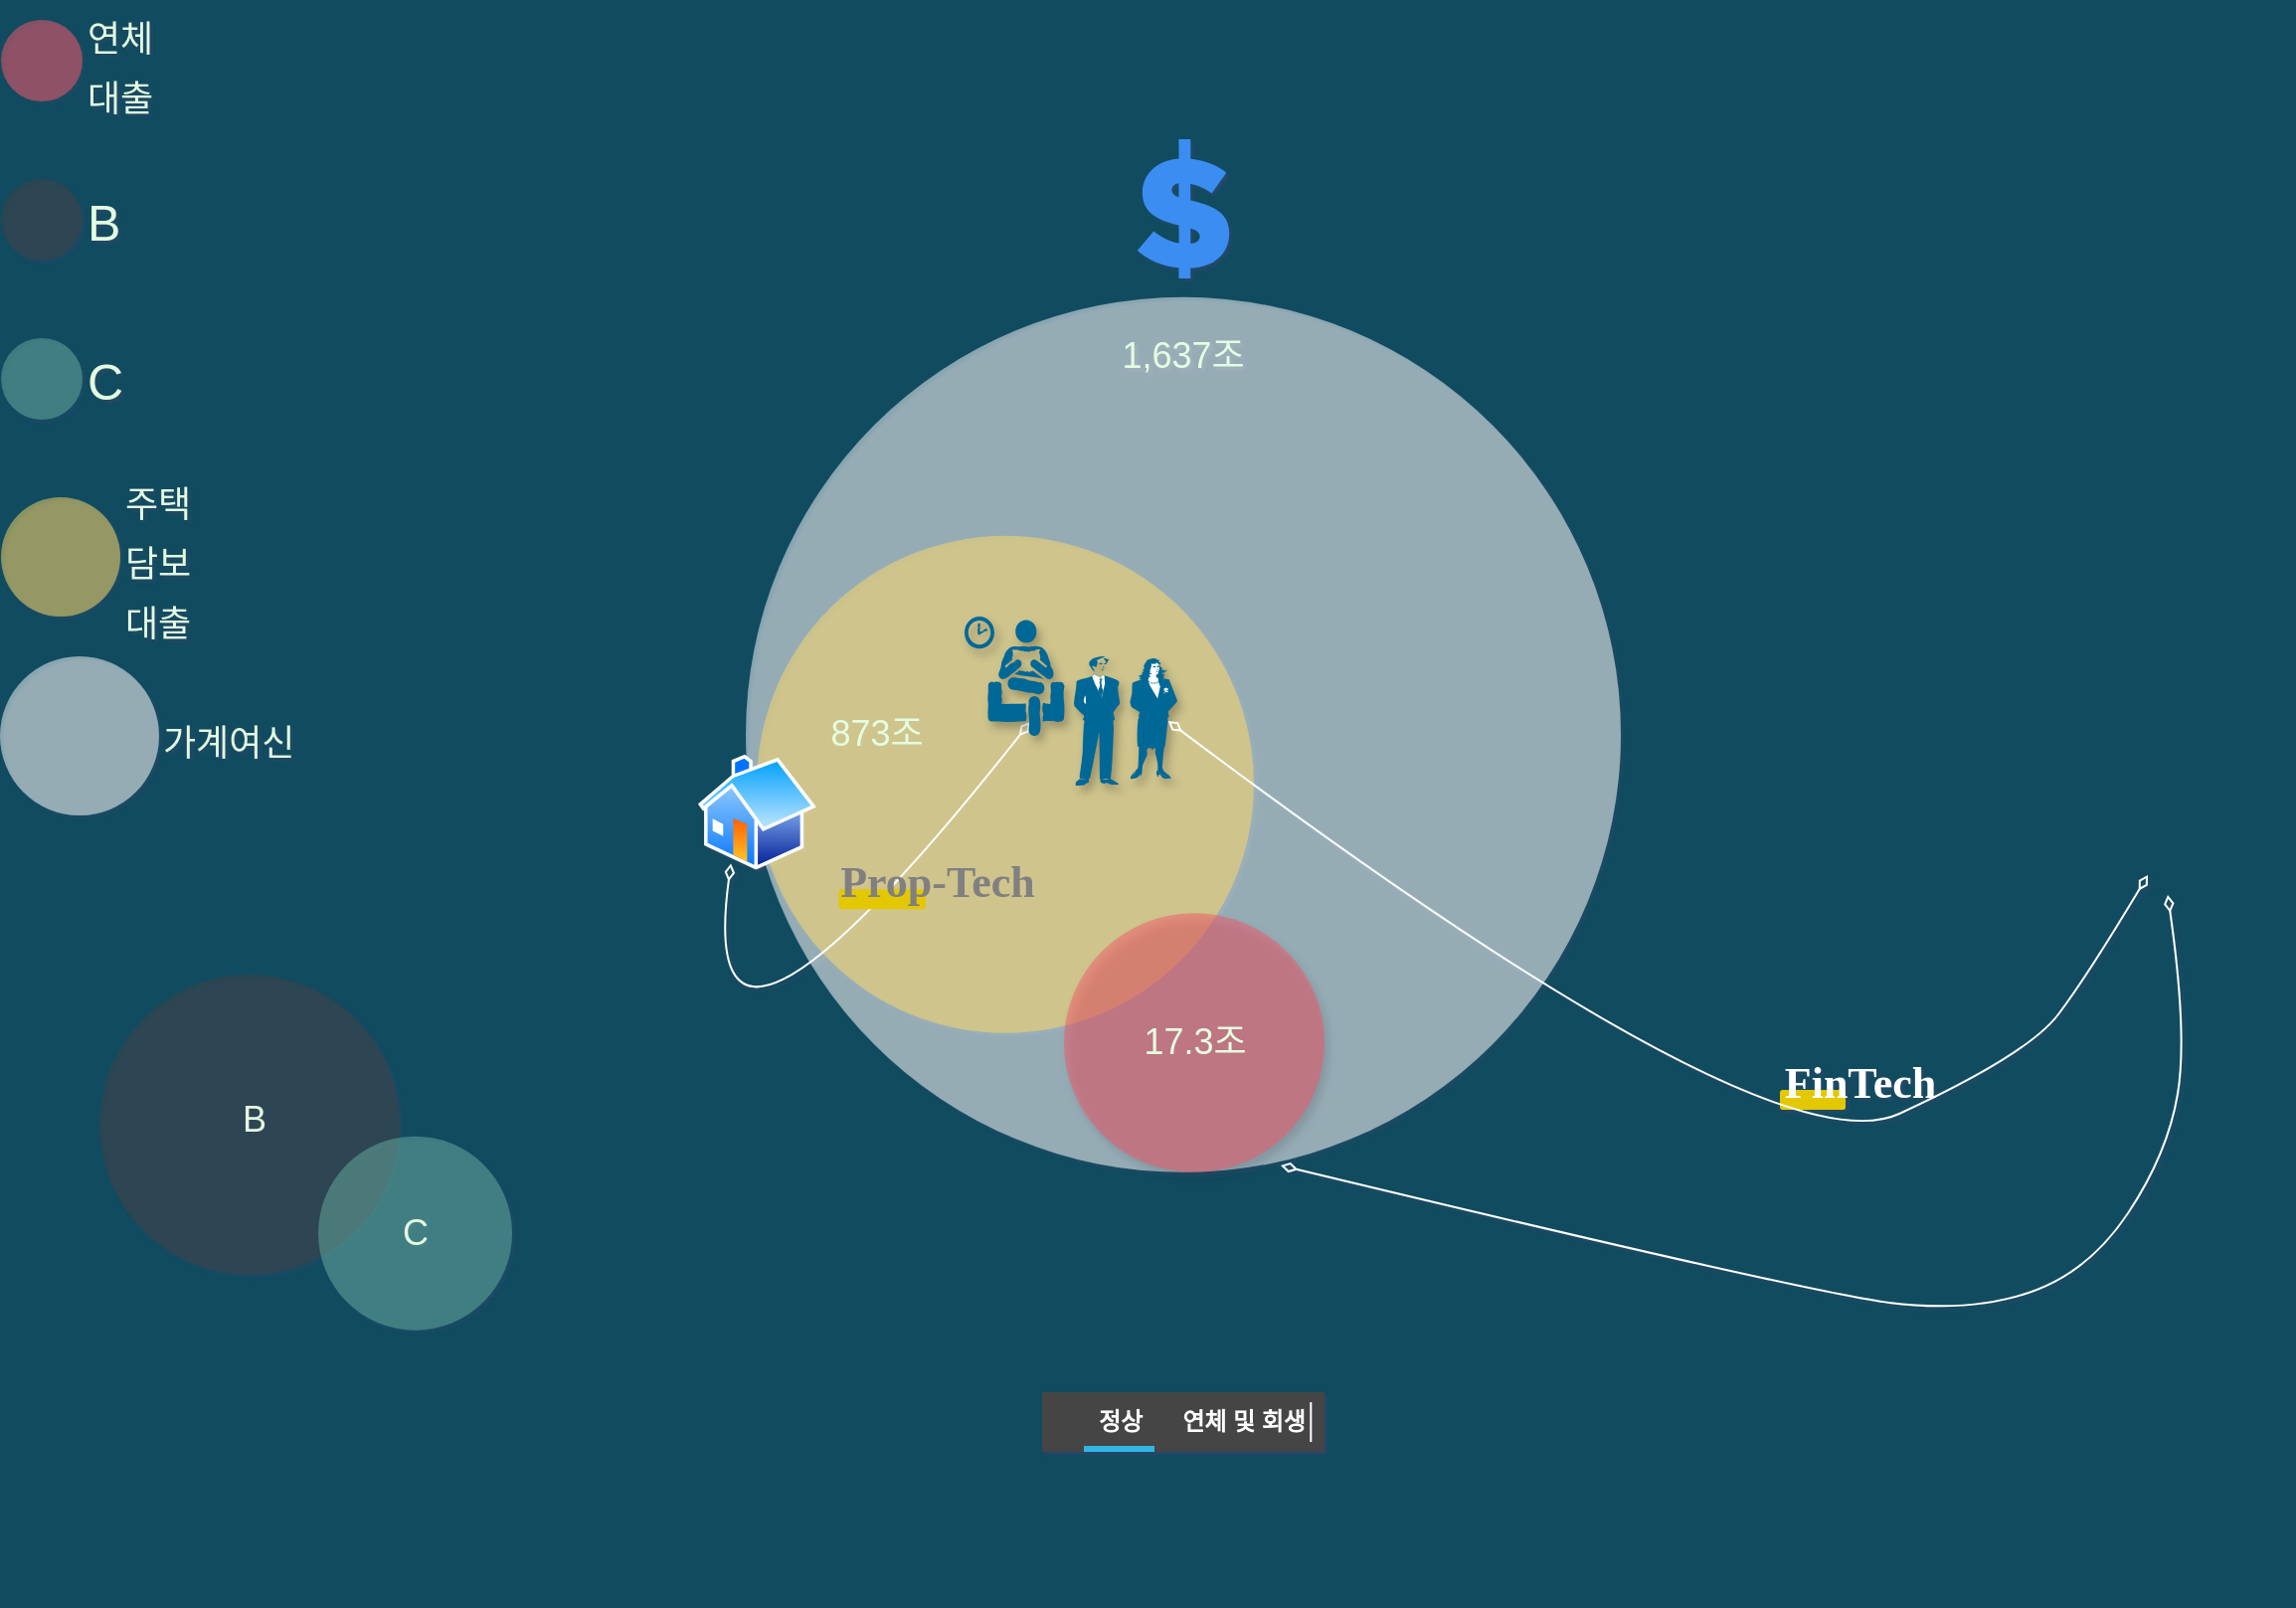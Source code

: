 <mxfile version="14.4.5" type="github" pages="2">
  <diagram id="3228e29e-7158-1315-38df-8450db1d8a1d" name="정상">
    <mxGraphModel dx="1426" dy="825" grid="1" gridSize="10" guides="1" tooltips="1" connect="1" arrows="1" fold="1" page="1" pageScale="1" pageWidth="1169" pageHeight="827" background="#114B5F" math="0" shadow="1">
      <root>
        <mxCell id="0" />
        <mxCell id="1" parent="0" />
        <mxCell id="IxZ-TT_wXNainTkpuHTq-21685" value="" style="shape=process;whiteSpace=wrap;html=1;backgroundOutline=1;rounded=1;sketch=0;fillColor=#e3c800;fontSize=15;align=center;strokeColor=none;fontColor=#FFFFFF;" parent="1" vertex="1">
          <mxGeometry x="905" y="548" width="33" height="10" as="geometry" />
        </mxCell>
        <mxCell id="21653" value="&lt;font style=&quot;font-size: 18px&quot;&gt;연체대출&lt;/font&gt;" style="ellipse;whiteSpace=wrap;html=1;aspect=fixed;shadow=0;glass=0;labelBackgroundColor=none;strokeColor=none;strokeWidth=2;fillColor=#F45B69;fontFamily=Helvetica;fontSize=25;fontColor=#E4FDE1;align=left;opacity=50;labelPosition=right;verticalLabelPosition=middle;verticalAlign=middle;rounded=1;" parent="1" vertex="1">
          <mxGeometry x="10.5" y="10" width="41" height="41" as="geometry" />
        </mxCell>
        <mxCell id="21654" value="B" style="ellipse;whiteSpace=wrap;html=1;aspect=fixed;shadow=0;glass=0;labelBackgroundColor=none;strokeColor=none;strokeWidth=2;fontFamily=Helvetica;fontSize=25;fontColor=#E4FDE1;align=left;opacity=50;labelPosition=right;verticalLabelPosition=middle;verticalAlign=middle;fillColor=#404040;rounded=1;" parent="1" vertex="1">
          <mxGeometry x="10.5" y="90" width="41" height="41" as="geometry" />
        </mxCell>
        <mxCell id="21655" value="&lt;font style=&quot;font-size: 18px&quot;&gt;가계여신&lt;/font&gt;" style="ellipse;whiteSpace=wrap;html=1;aspect=fixed;shadow=0;glass=0;labelBackgroundColor=none;strokeColor=none;strokeWidth=2;fontFamily=Helvetica;fontSize=25;fontColor=#E4FDE1;align=left;opacity=50;labelPosition=right;verticalLabelPosition=middle;verticalAlign=middle;fillColor=#FFFFFF;rounded=1;" parent="1" vertex="1">
          <mxGeometry x="10" y="330" width="80" height="80" as="geometry" />
        </mxCell>
        <mxCell id="21656" value="C" style="ellipse;whiteSpace=wrap;html=1;aspect=fixed;shadow=0;glass=0;labelBackgroundColor=none;strokeColor=none;strokeWidth=2;fontFamily=Helvetica;fontSize=25;fontColor=#E4FDE1;align=left;opacity=50;labelPosition=right;verticalLabelPosition=middle;verticalAlign=middle;fillColor=#67AB9F;rounded=1;" parent="1" vertex="1">
          <mxGeometry x="10.5" y="170" width="41" height="41" as="geometry" />
        </mxCell>
        <object label="&lt;font style=&quot;font-size: 18px&quot;&gt;주택&lt;br&gt;담보&lt;br&gt;대출&lt;/font&gt;" 주담대="주담대&#xa;" placeholders="1" id="21657">
          <mxCell style="ellipse;whiteSpace=wrap;html=1;aspect=fixed;shadow=0;glass=0;labelBackgroundColor=none;strokeColor=none;strokeWidth=2;fontFamily=Helvetica;fontSize=25;fontColor=#E4FDE1;align=left;opacity=50;labelPosition=right;verticalLabelPosition=middle;verticalAlign=middle;fillColor=#FFD966;rounded=1;" parent="1" vertex="1">
            <mxGeometry x="10.5" y="250" width="60" height="60" as="geometry" />
          </mxCell>
        </object>
        <mxCell id="21658" value="" style="group;fontColor=#E4FDE1;rounded=1;arcSize=7;labelBorderColor=#FFFFFF;shadow=1;" parent="1" vertex="1" connectable="0">
          <mxGeometry x="300" y="60" width="591" height="737" as="geometry" />
        </mxCell>
        <mxCell id="21662" value="" style="ellipse;whiteSpace=wrap;html=1;aspect=fixed;shadow=0;glass=0;strokeColor=none;strokeWidth=2;fontFamily=Helvetica;fontSize=25;fontColor=#E4FDE1;align=left;opacity=50;labelBackgroundColor=#114B5F;fillColor=#FFFFFF;rounded=1;" parent="21658" vertex="1">
          <mxGeometry x="85" y="89.42" width="440" height="440" as="geometry" />
        </mxCell>
        <mxCell id="21671" value="1,637조" style="text;html=1;strokeColor=none;fillColor=none;align=center;verticalAlign=middle;whiteSpace=wrap;shadow=1;labelBackgroundColor=none;fontSize=18;fontColor=#E4FDE1;rounded=1;" parent="21658" vertex="1">
          <mxGeometry x="265" y="109.42" width="80" height="20" as="geometry" />
        </mxCell>
        <mxCell id="21663" value="" style="ellipse;whiteSpace=wrap;html=1;aspect=fixed;shadow=0;glass=0;strokeColor=none;strokeWidth=2;fontFamily=Helvetica;fontSize=25;fontColor=#E4FDE1;align=left;opacity=50;labelBackgroundColor=#114B5F;fillColor=#FFD966;rounded=1;" parent="21658" vertex="1">
          <mxGeometry x="90.5" y="209.42" width="250" height="250" as="geometry" />
        </mxCell>
        <mxCell id="21670" value="873조" style="text;html=1;strokeColor=none;fillColor=none;align=center;verticalAlign=middle;whiteSpace=wrap;shadow=1;labelBackgroundColor=none;fontSize=18;fontColor=#E4FDE1;rounded=1;" parent="21658" vertex="1">
          <mxGeometry x="120.5" y="299.42" width="60" height="20" as="geometry" />
        </mxCell>
        <mxCell id="21661" value="" style="ellipse;whiteSpace=wrap;html=1;aspect=fixed;shadow=1;glass=0;strokeColor=none;strokeWidth=2;fillColor=#F45B69;fontFamily=Helvetica;fontSize=25;fontColor=#E4FDE1;align=left;opacity=50;labelBackgroundColor=#114B5F;rounded=1;" parent="21658" vertex="1">
          <mxGeometry x="245" y="399.13" width="131" height="130.29" as="geometry" />
        </mxCell>
        <mxCell id="21668" value="17.3조" style="text;html=1;strokeColor=none;fillColor=none;align=center;verticalAlign=middle;whiteSpace=wrap;shadow=1;labelBackgroundColor=none;fontSize=18;fontColor=#E4FDE1;rounded=1;" parent="21658" vertex="1">
          <mxGeometry x="280.5" y="455.28" width="60" height="18" as="geometry" />
        </mxCell>
        <mxCell id="IxZ-TT_wXNainTkpuHTq-21675" value="" style="html=1;aspect=fixed;strokeColor=none;shadow=0;align=center;verticalAlign=top;fillColor=#3B8DF1;shape=mxgraph.gcp2.cost_savings;rounded=1;" parent="21658" vertex="1">
          <mxGeometry x="281.9" y="10" width="46.2" height="70" as="geometry" />
        </mxCell>
        <mxCell id="IxZ-TT_wXNainTkpuHTq-21676" value="" style="shape=image;html=1;verticalAlign=top;verticalLabelPosition=bottom;labelBackgroundColor=#ffffff;imageAspect=0;aspect=fixed;image=https://cdn3.iconfinder.com/data/icons/user-avatars-1/512/users-2-128.png;rounded=1;" parent="21658" vertex="1">
          <mxGeometry x="272" y="480" width="77" height="77" as="geometry" />
        </mxCell>
        <mxCell id="IxZ-TT_wXNainTkpuHTq-21681" value="" style="aspect=fixed;perimeter=ellipsePerimeter;html=1;align=center;shadow=0;dashed=0;spacingTop=3;image;image=img/lib/active_directory/home.svg;rounded=1;" parent="21658" vertex="1">
          <mxGeometry x="60.93" y="319.42" width="59.57" height="57.79" as="geometry" />
        </mxCell>
        <mxCell id="IxZ-TT_wXNainTkpuHTq-21687" value="" style="endArrow=diamondThin;html=1;strokeColor=#FFFFFF;elbow=vertical;startArrow=diamondThin;startFill=0;exitX=0.25;exitY=1;exitDx=0;exitDy=0;curved=1;endFill=0;entryX=0.66;entryY=0.883;entryDx=0;entryDy=0;entryPerimeter=0;" parent="21658" source="IxZ-TT_wXNainTkpuHTq-21681" target="IxZ-TT_wXNainTkpuHTq-21691" edge="1">
          <mxGeometry width="50" height="50" relative="1" as="geometry">
            <mxPoint x="58" y="350" as="sourcePoint" />
            <mxPoint x="-383" y="507.75" as="targetPoint" />
            <Array as="points">
              <mxPoint x="58" y="519" />
            </Array>
          </mxGeometry>
        </mxCell>
        <mxCell id="IxZ-TT_wXNainTkpuHTq-21688" value="" style="shape=process;whiteSpace=wrap;html=1;backgroundOutline=1;rounded=1;sketch=0;fillColor=#e3c800;fontSize=15;align=center;strokeColor=none;fontColor=#FFFFFF;" parent="21658" vertex="1">
          <mxGeometry x="131.78" y="387.13" width="43.72" height="10" as="geometry" />
        </mxCell>
        <mxCell id="IxZ-TT_wXNainTkpuHTq-21689" value="&lt;font style=&quot;font-size: 22px&quot;&gt;Prop-Tech&lt;/font&gt;" style="text;html=1;align=center;verticalAlign=middle;resizable=0;points=[];autosize=1;fontSize=15;fontFamily=Lucida Console;fontStyle=1;fontColor=#808080;shadow=1;rounded=0;glass=1;" parent="21658" vertex="1">
          <mxGeometry x="120.5" y="369.13" width="120" height="30" as="geometry" />
        </mxCell>
        <mxCell id="IxZ-TT_wXNainTkpuHTq-21691" value="" style="shape=mxgraph.signs.people.waiting_room_2;html=1;pointerEvents=1;strokeColor=none;verticalLabelPosition=bottom;verticalAlign=top;align=center;rounded=1;shadow=1;comic=1;sketch=0;fontColor=#FFFFFF;fillColor=#036897;" parent="21658" vertex="1">
          <mxGeometry x="195" y="250" width="50" height="60" as="geometry" />
        </mxCell>
        <mxCell id="IxZ-TT_wXNainTkpuHTq-21693" value="" style="shape=mxgraph.cisco.people.man_woman;html=1;pointerEvents=1;dashed=0;strokeColor=#ffffff;strokeWidth=2;verticalLabelPosition=bottom;verticalAlign=top;align=center;outlineConnect=0;rounded=1;shadow=1;comic=1;sketch=0;fontColor=#FFFFFF;fillColor=#036897;" parent="21658" vertex="1">
          <mxGeometry x="250" y="270.0" width="52" height="65" as="geometry" />
        </mxCell>
        <mxCell id="dUDFQIZnzHPsPEInUNdm-21672" value="" style="strokeWidth=1;html=1;shadow=0;dashed=0;shape=mxgraph.android.rrect;rSize=0;fillColor=#444444;strokeColor=none;" vertex="1" parent="21658">
          <mxGeometry x="234" y="640" width="142" height="30" as="geometry" />
        </mxCell>
        <UserObject label="정상" id="dUDFQIZnzHPsPEInUNdm-21673">
          <mxCell style="strokeWidth=1;html=1;shadow=0;dashed=0;shape=mxgraph.android.anchor;fontStyle=1;fontColor=#ffffff;" vertex="1" parent="dUDFQIZnzHPsPEInUNdm-21672">
            <mxGeometry x="21" width="35.5" height="30" as="geometry" />
          </mxCell>
        </UserObject>
        <mxCell id="dUDFQIZnzHPsPEInUNdm-21674" value="" style="shape=line;strokeColor=#ffffff;direction=south;" vertex="1" parent="dUDFQIZnzHPsPEInUNdm-21672">
          <mxGeometry x="131.319" y="5" width="7.676" height="20" as="geometry" />
        </mxCell>
        <mxCell id="dUDFQIZnzHPsPEInUNdm-21675" value="" style="strokeWidth=1;html=1;shadow=0;dashed=0;shape=mxgraph.android.rrect;rSize=0;fillColor=#33b5e5;strokeColor=none;" vertex="1" parent="dUDFQIZnzHPsPEInUNdm-21672">
          <mxGeometry x="21" y="27" width="35.5" height="3" as="geometry" />
        </mxCell>
        <UserObject label="연체 및 회생" id="dUDFQIZnzHPsPEInUNdm-21676">
          <mxCell style="strokeWidth=1;html=1;shadow=0;dashed=0;shape=mxgraph.android.anchor;fontStyle=1;fontColor=#ffffff;" vertex="1" parent="dUDFQIZnzHPsPEInUNdm-21672">
            <mxGeometry x="83.254" width="35.5" height="30" as="geometry" />
          </mxCell>
        </UserObject>
        <mxCell id="21660" value="" style="ellipse;whiteSpace=wrap;html=1;aspect=fixed;shadow=0;glass=0;strokeColor=none;strokeWidth=2;fontFamily=Helvetica;fontSize=25;fontColor=#E4FDE1;align=left;opacity=50;labelBackgroundColor=#114B5F;fillColor=#404040;rounded=1;" parent="1" vertex="1">
          <mxGeometry x="60" y="490" width="151" height="151" as="geometry" />
        </mxCell>
        <mxCell id="21669" value="B" style="text;html=1;strokeColor=none;fillColor=none;align=center;verticalAlign=middle;whiteSpace=wrap;shadow=1;labelBackgroundColor=none;fontSize=18;fontColor=#E4FDE1;rounded=1;" parent="1" vertex="1">
          <mxGeometry x="117.5" y="553.14" width="40" height="20" as="geometry" />
        </mxCell>
        <mxCell id="21659" value="" style="ellipse;whiteSpace=wrap;html=1;aspect=fixed;shadow=0;glass=0;strokeColor=none;strokeWidth=2;fontFamily=Helvetica;fontSize=25;fontColor=#E4FDE1;align=left;opacity=50;labelBackgroundColor=#114B5F;fillColor=#67AB9F;rounded=1;" parent="1" vertex="1">
          <mxGeometry x="170" y="571.34" width="97.5" height="97.5" as="geometry" />
        </mxCell>
        <mxCell id="21664" value="C" style="text;html=1;strokeColor=none;fillColor=none;align=center;verticalAlign=middle;whiteSpace=wrap;shadow=1;labelBackgroundColor=none;fontSize=18;fontColor=#E4FDE1;rounded=1;" parent="1" vertex="1">
          <mxGeometry x="198.75" y="610.09" width="40" height="20" as="geometry" />
        </mxCell>
        <mxCell id="IxZ-TT_wXNainTkpuHTq-21677" value="" style="shape=image;html=1;verticalAlign=top;verticalLabelPosition=bottom;labelBackgroundColor=#ffffff;imageAspect=0;aspect=fixed;image=https://cdn0.iconfinder.com/data/icons/citycons/150/Citycons_institution-128.png;rounded=1;" parent="1" vertex="1">
          <mxGeometry x="1020" y="300" width="140" height="140" as="geometry" />
        </mxCell>
        <mxCell id="IxZ-TT_wXNainTkpuHTq-21683" value="" style="endArrow=diamondThin;html=1;strokeColor=#FFFFFF;elbow=vertical;startArrow=diamondThin;startFill=0;exitX=0.5;exitY=1;exitDx=0;exitDy=0;entryX=0.91;entryY=0.5;entryDx=0;entryDy=0;curved=1;endFill=0;entryPerimeter=0;" parent="1" source="IxZ-TT_wXNainTkpuHTq-21677" target="IxZ-TT_wXNainTkpuHTq-21693" edge="1">
          <mxGeometry width="50" height="50" relative="1" as="geometry">
            <mxPoint x="940" y="510" as="sourcePoint" />
            <mxPoint x="990" y="460" as="targetPoint" />
            <Array as="points">
              <mxPoint x="1060" y="490" />
              <mxPoint x="1030" y="530" />
              <mxPoint x="900" y="590" />
            </Array>
          </mxGeometry>
        </mxCell>
        <mxCell id="IxZ-TT_wXNainTkpuHTq-21686" value="&lt;font style=&quot;font-size: 22px&quot;&gt;FinTech&lt;/font&gt;" style="text;html=1;align=center;verticalAlign=middle;resizable=0;points=[];autosize=1;fontSize=15;fontFamily=Lucida Console;fontStyle=1;fontColor=#FFFFFF;" parent="1" vertex="1">
          <mxGeometry x="900" y="530" width="90" height="30" as="geometry" />
        </mxCell>
        <mxCell id="IxZ-TT_wXNainTkpuHTq-21696" value="" style="endArrow=diamondThin;html=1;strokeColor=#FFFFFF;elbow=vertical;startArrow=diamondThin;startFill=0;exitX=0.5;exitY=1;exitDx=0;exitDy=0;entryX=1.065;entryY=0.597;entryDx=0;entryDy=0;curved=1;endFill=0;entryPerimeter=0;" parent="1" target="IxZ-TT_wXNainTkpuHTq-21676" edge="1">
          <mxGeometry width="50" height="50" relative="1" as="geometry">
            <mxPoint x="1100" y="450" as="sourcePoint" />
            <mxPoint x="607.32" y="372.5" as="targetPoint" />
            <Array as="points">
              <mxPoint x="1110" y="520" />
              <mxPoint x="1100" y="580" />
              <mxPoint x="1060" y="640" />
              <mxPoint x="1000" y="660" />
              <mxPoint x="920" y="650" />
            </Array>
          </mxGeometry>
        </mxCell>
        <mxCell id="IxZ-TT_wXNainTkpuHTq-21695" value="" style="&amp;p=ex&#xa;shape=image;html=1;verticalAlign=top;verticalLabelPosition=bottom;labelBackgroundColor=#ffffff;imageAspect=0;aspect=fixed;image=https://cdn4.iconfinder.com/data/icons/32x32-free-design-icons/32/Cancel.png;rounded=0;shadow=1;glass=1;comic=1;sketch=0;gradientColor=none;fontColor=#808080;jiggle=1;strokeColor=none;fillColor=none;absoluteArcSize=1;" parent="1" vertex="1">
          <mxGeometry x="940" y="636" width="32" height="32" as="geometry" />
        </mxCell>
      </root>
    </mxGraphModel>
  </diagram>
  <diagram name="연체" id="nNE44GxBHEIWXdT4cOhP">
    <mxGraphModel dx="1426" dy="825" grid="1" gridSize="10" guides="1" tooltips="1" connect="1" arrows="1" fold="1" page="1" pageScale="1" pageWidth="1169" pageHeight="827" background="#114B5F" math="0" shadow="1">
      <root>
        <mxCell id="p4e678Re-h2dg-x-eMqR-0" />
        <mxCell id="p4e678Re-h2dg-x-eMqR-1" parent="p4e678Re-h2dg-x-eMqR-0" />
        <mxCell id="p4e678Re-h2dg-x-eMqR-2" value="" style="shape=process;whiteSpace=wrap;html=1;backgroundOutline=1;rounded=1;sketch=0;fillColor=#e3c800;fontSize=15;align=center;strokeColor=none;fontColor=#FFFFFF;" vertex="1" parent="p4e678Re-h2dg-x-eMqR-1">
          <mxGeometry x="855" y="629" width="33" height="10" as="geometry" />
        </mxCell>
        <mxCell id="p4e678Re-h2dg-x-eMqR-3" value="&lt;font style=&quot;font-size: 18px&quot;&gt;연체대출&lt;/font&gt;" style="ellipse;whiteSpace=wrap;html=1;aspect=fixed;shadow=0;glass=0;labelBackgroundColor=none;strokeColor=none;strokeWidth=2;fillColor=#F45B69;fontFamily=Helvetica;fontSize=25;fontColor=#E4FDE1;align=left;opacity=50;labelPosition=right;verticalLabelPosition=middle;verticalAlign=middle;rounded=1;" vertex="1" parent="p4e678Re-h2dg-x-eMqR-1">
          <mxGeometry x="10.5" y="10" width="41" height="41" as="geometry" />
        </mxCell>
        <mxCell id="p4e678Re-h2dg-x-eMqR-4" value="B" style="ellipse;whiteSpace=wrap;html=1;aspect=fixed;shadow=0;glass=0;labelBackgroundColor=none;strokeColor=none;strokeWidth=2;fontFamily=Helvetica;fontSize=25;fontColor=#E4FDE1;align=left;opacity=50;labelPosition=right;verticalLabelPosition=middle;verticalAlign=middle;fillColor=#404040;rounded=1;" vertex="1" parent="p4e678Re-h2dg-x-eMqR-1">
          <mxGeometry x="10.5" y="90" width="41" height="41" as="geometry" />
        </mxCell>
        <mxCell id="p4e678Re-h2dg-x-eMqR-5" value="&lt;font style=&quot;font-size: 18px&quot;&gt;가계여신&lt;/font&gt;" style="ellipse;whiteSpace=wrap;html=1;aspect=fixed;shadow=0;glass=0;labelBackgroundColor=none;strokeColor=none;strokeWidth=2;fontFamily=Helvetica;fontSize=25;fontColor=#E4FDE1;align=left;opacity=50;labelPosition=right;verticalLabelPosition=middle;verticalAlign=middle;fillColor=#FFFFFF;rounded=1;" vertex="1" parent="p4e678Re-h2dg-x-eMqR-1">
          <mxGeometry x="10" y="330" width="80" height="80" as="geometry" />
        </mxCell>
        <mxCell id="p4e678Re-h2dg-x-eMqR-6" value="C" style="ellipse;whiteSpace=wrap;html=1;aspect=fixed;shadow=0;glass=0;labelBackgroundColor=none;strokeColor=none;strokeWidth=2;fontFamily=Helvetica;fontSize=25;fontColor=#E4FDE1;align=left;opacity=50;labelPosition=right;verticalLabelPosition=middle;verticalAlign=middle;fillColor=#67AB9F;rounded=1;" vertex="1" parent="p4e678Re-h2dg-x-eMqR-1">
          <mxGeometry x="10.5" y="170" width="41" height="41" as="geometry" />
        </mxCell>
        <object label="&lt;font style=&quot;font-size: 18px&quot;&gt;주택&lt;br&gt;담보&lt;br&gt;대출&lt;/font&gt;" 주담대="주담대&#xa;" placeholders="1" id="p4e678Re-h2dg-x-eMqR-7">
          <mxCell style="ellipse;whiteSpace=wrap;html=1;aspect=fixed;shadow=0;glass=0;labelBackgroundColor=none;strokeColor=none;strokeWidth=2;fontFamily=Helvetica;fontSize=25;fontColor=#E4FDE1;align=left;opacity=50;labelPosition=right;verticalLabelPosition=middle;verticalAlign=middle;fillColor=#FFD966;rounded=1;" vertex="1" parent="p4e678Re-h2dg-x-eMqR-1">
            <mxGeometry x="10.5" y="250" width="60" height="60" as="geometry" />
          </mxCell>
        </object>
        <mxCell id="p4e678Re-h2dg-x-eMqR-8" value="" style="group;fontColor=#E4FDE1;rounded=1;arcSize=7;labelBorderColor=#FFFFFF;shadow=1;" vertex="1" connectable="0" parent="p4e678Re-h2dg-x-eMqR-1">
          <mxGeometry x="300" y="60" width="591" height="737" as="geometry" />
        </mxCell>
        <mxCell id="p4e678Re-h2dg-x-eMqR-9" value="" style="ellipse;whiteSpace=wrap;html=1;aspect=fixed;shadow=0;glass=0;strokeColor=none;strokeWidth=2;fontFamily=Helvetica;fontSize=25;fontColor=#E4FDE1;align=left;opacity=50;labelBackgroundColor=#114B5F;fillColor=#FFFFFF;rounded=1;" vertex="1" parent="p4e678Re-h2dg-x-eMqR-8">
          <mxGeometry x="85" y="89.42" width="440" height="440" as="geometry" />
        </mxCell>
        <mxCell id="p4e678Re-h2dg-x-eMqR-10" value="1,637조" style="text;html=1;strokeColor=none;fillColor=none;align=center;verticalAlign=middle;whiteSpace=wrap;shadow=1;labelBackgroundColor=none;fontSize=18;fontColor=#E4FDE1;rounded=1;" vertex="1" parent="p4e678Re-h2dg-x-eMqR-8">
          <mxGeometry x="265" y="109.42" width="80" height="20" as="geometry" />
        </mxCell>
        <mxCell id="p4e678Re-h2dg-x-eMqR-11" value="" style="ellipse;whiteSpace=wrap;html=1;aspect=fixed;shadow=0;glass=0;strokeColor=none;strokeWidth=2;fontFamily=Helvetica;fontSize=25;fontColor=#E4FDE1;align=left;opacity=50;labelBackgroundColor=#114B5F;fillColor=#FFD966;rounded=1;" vertex="1" parent="p4e678Re-h2dg-x-eMqR-8">
          <mxGeometry x="90.5" y="209.42" width="250" height="250" as="geometry" />
        </mxCell>
        <mxCell id="p4e678Re-h2dg-x-eMqR-12" value="873조" style="text;html=1;strokeColor=none;fillColor=none;align=center;verticalAlign=middle;whiteSpace=wrap;shadow=1;labelBackgroundColor=none;fontSize=18;fontColor=#E4FDE1;rounded=1;" vertex="1" parent="p4e678Re-h2dg-x-eMqR-8">
          <mxGeometry x="120.5" y="299.42" width="60" height="20" as="geometry" />
        </mxCell>
        <mxCell id="p4e678Re-h2dg-x-eMqR-13" value="" style="ellipse;whiteSpace=wrap;html=1;aspect=fixed;shadow=1;glass=0;strokeColor=none;strokeWidth=2;fillColor=#F45B69;fontFamily=Helvetica;fontSize=25;fontColor=#E4FDE1;align=left;opacity=50;labelBackgroundColor=#114B5F;rounded=1;" vertex="1" parent="p4e678Re-h2dg-x-eMqR-8">
          <mxGeometry x="245" y="399.13" width="131" height="130.29" as="geometry" />
        </mxCell>
        <mxCell id="p4e678Re-h2dg-x-eMqR-14" value="17.3조" style="text;html=1;strokeColor=none;fillColor=none;align=center;verticalAlign=middle;whiteSpace=wrap;shadow=1;labelBackgroundColor=none;fontSize=18;fontColor=#E4FDE1;rounded=1;" vertex="1" parent="p4e678Re-h2dg-x-eMqR-8">
          <mxGeometry x="310" y="441.42" width="60" height="18" as="geometry" />
        </mxCell>
        <mxCell id="p4e678Re-h2dg-x-eMqR-15" value="" style="html=1;aspect=fixed;strokeColor=none;shadow=0;align=center;verticalAlign=top;fillColor=#3B8DF1;shape=mxgraph.gcp2.cost_savings;rounded=1;" vertex="1" parent="p4e678Re-h2dg-x-eMqR-8">
          <mxGeometry x="281.9" y="10" width="46.2" height="70" as="geometry" />
        </mxCell>
        <mxCell id="p4e678Re-h2dg-x-eMqR-16" value="" style="shape=image;html=1;verticalAlign=top;verticalLabelPosition=bottom;labelBackgroundColor=#ffffff;imageAspect=0;aspect=fixed;image=https://cdn3.iconfinder.com/data/icons/user-avatars-1/512/users-2-128.png;rounded=1;" vertex="1" parent="p4e678Re-h2dg-x-eMqR-8">
          <mxGeometry x="272" y="480" width="77" height="77" as="geometry" />
        </mxCell>
        <mxCell id="p4e678Re-h2dg-x-eMqR-17" value="" style="aspect=fixed;perimeter=ellipsePerimeter;html=1;align=center;shadow=0;dashed=0;spacingTop=3;image;image=img/lib/active_directory/home.svg;rounded=1;" vertex="1" parent="p4e678Re-h2dg-x-eMqR-8">
          <mxGeometry x="60.93" y="319.42" width="59.57" height="57.79" as="geometry" />
        </mxCell>
        <mxCell id="p4e678Re-h2dg-x-eMqR-18" value="" style="endArrow=diamondThin;html=1;strokeColor=#FFFFFF;elbow=vertical;startArrow=diamondThin;startFill=0;exitX=0.25;exitY=1;exitDx=0;exitDy=0;curved=1;endFill=0;entryX=0;entryY=0.75;entryDx=0;entryDy=0;" edge="1" parent="p4e678Re-h2dg-x-eMqR-8" source="p4e678Re-h2dg-x-eMqR-17" target="p4e678Re-h2dg-x-eMqR-16">
          <mxGeometry width="50" height="50" relative="1" as="geometry">
            <mxPoint x="58" y="350" as="sourcePoint" />
            <mxPoint x="-383" y="507.75" as="targetPoint" />
            <Array as="points">
              <mxPoint x="58" y="519" />
            </Array>
          </mxGeometry>
        </mxCell>
        <mxCell id="p4e678Re-h2dg-x-eMqR-19" value="" style="shape=process;whiteSpace=wrap;html=1;backgroundOutline=1;rounded=1;sketch=0;fillColor=#e3c800;fontSize=15;align=center;strokeColor=none;fontColor=#FFFFFF;" vertex="1" parent="p4e678Re-h2dg-x-eMqR-8">
          <mxGeometry x="41.28" y="473.28" width="43.72" height="10" as="geometry" />
        </mxCell>
        <mxCell id="p4e678Re-h2dg-x-eMqR-20" value="&lt;font style=&quot;font-size: 22px&quot;&gt;Prop-Tech&lt;/font&gt;" style="text;html=1;align=center;verticalAlign=middle;resizable=0;points=[];autosize=1;fontSize=15;fontFamily=Lucida Console;fontStyle=1;fontColor=#808080;shadow=1;rounded=0;glass=1;" vertex="1" parent="p4e678Re-h2dg-x-eMqR-8">
          <mxGeometry x="30.72" y="455.28" width="120" height="30" as="geometry" />
        </mxCell>
        <mxCell id="p4e678Re-h2dg-x-eMqR-21" value="" style="shape=mxgraph.signs.people.waiting_room_2;html=1;pointerEvents=1;strokeColor=none;verticalLabelPosition=bottom;verticalAlign=top;align=center;rounded=1;shadow=1;comic=1;sketch=0;fontColor=#FFFFFF;fillColor=#036897;" vertex="1" parent="p4e678Re-h2dg-x-eMqR-8">
          <mxGeometry x="195" y="250" width="50" height="60" as="geometry" />
        </mxCell>
        <mxCell id="p4e678Re-h2dg-x-eMqR-22" value="" style="shape=mxgraph.cisco.people.man_woman;html=1;pointerEvents=1;dashed=0;strokeColor=#ffffff;strokeWidth=2;verticalLabelPosition=bottom;verticalAlign=top;align=center;outlineConnect=0;rounded=1;shadow=1;comic=1;sketch=0;fontColor=#FFFFFF;fillColor=#036897;" vertex="1" parent="p4e678Re-h2dg-x-eMqR-8">
          <mxGeometry x="250" y="270.0" width="52" height="65" as="geometry" />
        </mxCell>
        <mxCell id="p4e678Re-h2dg-x-eMqR-23" value="" style="strokeWidth=1;html=1;shadow=0;dashed=0;shape=mxgraph.android.rrect;rSize=0;fillColor=#444444;strokeColor=none;" vertex="1" parent="p4e678Re-h2dg-x-eMqR-8">
          <mxGeometry x="234" y="640" width="142" height="30" as="geometry" />
        </mxCell>
        <UserObject label="정상" id="p4e678Re-h2dg-x-eMqR-24">
          <mxCell style="strokeWidth=1;html=1;shadow=0;dashed=0;shape=mxgraph.android.anchor;fontStyle=1;fontColor=#ffffff;" vertex="1" parent="p4e678Re-h2dg-x-eMqR-23">
            <mxGeometry x="21" width="35.5" height="30" as="geometry" />
          </mxCell>
        </UserObject>
        <mxCell id="p4e678Re-h2dg-x-eMqR-25" value="" style="shape=line;strokeColor=#ffffff;direction=south;" vertex="1" parent="p4e678Re-h2dg-x-eMqR-23">
          <mxGeometry x="131.319" y="5" width="7.676" height="20" as="geometry" />
        </mxCell>
        <mxCell id="p4e678Re-h2dg-x-eMqR-26" value="" style="strokeWidth=1;html=1;shadow=0;dashed=0;shape=mxgraph.android.rrect;rSize=0;fillColor=#33b5e5;strokeColor=none;" vertex="1" parent="p4e678Re-h2dg-x-eMqR-23">
          <mxGeometry x="66" y="27" width="64" height="3" as="geometry" />
        </mxCell>
        <UserObject label="연체 및 회생" id="p4e678Re-h2dg-x-eMqR-27">
          <mxCell style="strokeWidth=1;html=1;shadow=0;dashed=0;shape=mxgraph.android.anchor;fontStyle=1;fontColor=#ffffff;" vertex="1" parent="p4e678Re-h2dg-x-eMqR-23">
            <mxGeometry x="83.254" width="35.5" height="30" as="geometry" />
          </mxCell>
        </UserObject>
        <mxCell id="7sJCOqq9O2BwmuWVUX26-0" value="" style="&amp;p=ex&#xa;shape=image;html=1;verticalAlign=top;verticalLabelPosition=bottom;labelBackgroundColor=#ffffff;imageAspect=0;aspect=fixed;image=https://cdn4.iconfinder.com/data/icons/32x32-free-design-icons/32/Cancel.png;rounded=0;shadow=1;glass=1;comic=1;sketch=0;gradientColor=none;fontColor=#808080;jiggle=1;strokeColor=none;fillColor=none;absoluteArcSize=1;" vertex="1" parent="p4e678Re-h2dg-x-eMqR-8">
          <mxGeometry x="99.78" y="480" width="32" height="32" as="geometry" />
        </mxCell>
        <mxCell id="7sJCOqq9O2BwmuWVUX26-4" value="" style="endArrow=block;html=1;elbow=vertical;startArrow=diamondThin;startFill=0;exitX=0.25;exitY=1;exitDx=0;exitDy=0;endFill=1;entryX=0.5;entryY=0;entryDx=0;entryDy=0;shadow=0;flowAnimation=1;rounded=0;strokeColor=#FF3333;" edge="1" parent="p4e678Re-h2dg-x-eMqR-8" target="p4e678Re-h2dg-x-eMqR-16">
          <mxGeometry width="50" height="50" relative="1" as="geometry">
            <mxPoint x="239.716" y="309.843" as="sourcePoint" />
            <mxPoint x="434" y="473.28" as="targetPoint" />
            <Array as="points" />
          </mxGeometry>
        </mxCell>
        <mxCell id="p4e678Re-h2dg-x-eMqR-28" value="" style="ellipse;whiteSpace=wrap;html=1;aspect=fixed;shadow=0;glass=0;strokeColor=none;strokeWidth=2;fontFamily=Helvetica;fontSize=25;fontColor=#E4FDE1;align=left;opacity=50;labelBackgroundColor=#114B5F;fillColor=#404040;rounded=1;" vertex="1" parent="p4e678Re-h2dg-x-eMqR-1">
          <mxGeometry x="60" y="490" width="151" height="151" as="geometry" />
        </mxCell>
        <mxCell id="p4e678Re-h2dg-x-eMqR-29" value="B" style="text;html=1;strokeColor=none;fillColor=none;align=center;verticalAlign=middle;whiteSpace=wrap;shadow=1;labelBackgroundColor=none;fontSize=18;fontColor=#E4FDE1;rounded=1;" vertex="1" parent="p4e678Re-h2dg-x-eMqR-1">
          <mxGeometry x="117.5" y="553.14" width="40" height="20" as="geometry" />
        </mxCell>
        <mxCell id="p4e678Re-h2dg-x-eMqR-30" value="" style="ellipse;whiteSpace=wrap;html=1;aspect=fixed;shadow=0;glass=0;strokeColor=none;strokeWidth=2;fontFamily=Helvetica;fontSize=25;fontColor=#E4FDE1;align=left;opacity=50;labelBackgroundColor=#114B5F;fillColor=#67AB9F;rounded=1;" vertex="1" parent="p4e678Re-h2dg-x-eMqR-1">
          <mxGeometry x="170" y="571.34" width="97.5" height="97.5" as="geometry" />
        </mxCell>
        <mxCell id="p4e678Re-h2dg-x-eMqR-31" value="C" style="text;html=1;strokeColor=none;fillColor=none;align=center;verticalAlign=middle;whiteSpace=wrap;shadow=1;labelBackgroundColor=none;fontSize=18;fontColor=#E4FDE1;rounded=1;" vertex="1" parent="p4e678Re-h2dg-x-eMqR-1">
          <mxGeometry x="198.75" y="610.09" width="40" height="20" as="geometry" />
        </mxCell>
        <mxCell id="p4e678Re-h2dg-x-eMqR-32" value="" style="shape=image;html=1;verticalAlign=top;verticalLabelPosition=bottom;labelBackgroundColor=#ffffff;imageAspect=0;aspect=fixed;image=https://cdn0.iconfinder.com/data/icons/citycons/150/Citycons_institution-128.png;rounded=1;" vertex="1" parent="p4e678Re-h2dg-x-eMqR-1">
          <mxGeometry x="1020" y="300" width="140" height="140" as="geometry" />
        </mxCell>
        <mxCell id="p4e678Re-h2dg-x-eMqR-34" value="&lt;font style=&quot;font-size: 22px&quot;&gt;FinTech&lt;/font&gt;" style="text;html=1;align=center;verticalAlign=middle;resizable=0;points=[];autosize=1;fontSize=15;fontFamily=Lucida Console;fontStyle=1;fontColor=#FFFFFF;" vertex="1" parent="p4e678Re-h2dg-x-eMqR-1">
          <mxGeometry x="850" y="611" width="90" height="30" as="geometry" />
        </mxCell>
        <mxCell id="p4e678Re-h2dg-x-eMqR-35" value="" style="endArrow=diamondThin;html=1;strokeColor=#FFFFFF;elbow=vertical;startArrow=diamondThin;startFill=0;exitX=0.5;exitY=1;exitDx=0;exitDy=0;entryX=1;entryY=0.75;entryDx=0;entryDy=0;curved=1;endFill=0;" edge="1" parent="p4e678Re-h2dg-x-eMqR-1" target="p4e678Re-h2dg-x-eMqR-16">
          <mxGeometry width="50" height="50" relative="1" as="geometry">
            <mxPoint x="1100" y="450" as="sourcePoint" />
            <mxPoint x="607.32" y="372.5" as="targetPoint" />
            <Array as="points">
              <mxPoint x="1110" y="520" />
              <mxPoint x="1100" y="580" />
              <mxPoint x="1060" y="640" />
              <mxPoint x="1000" y="660" />
              <mxPoint x="920" y="650" />
            </Array>
          </mxGeometry>
        </mxCell>
        <mxCell id="p4e678Re-h2dg-x-eMqR-36" value="" style="&amp;p=ex&#xa;shape=image;html=1;verticalAlign=top;verticalLabelPosition=bottom;labelBackgroundColor=#ffffff;imageAspect=0;aspect=fixed;image=https://cdn4.iconfinder.com/data/icons/32x32-free-design-icons/32/Cancel.png;rounded=0;shadow=1;glass=1;comic=1;sketch=0;gradientColor=none;fontColor=#808080;jiggle=1;strokeColor=none;fillColor=none;absoluteArcSize=1;" vertex="1" parent="p4e678Re-h2dg-x-eMqR-1">
          <mxGeometry x="940" y="636" width="32" height="32" as="geometry" />
        </mxCell>
      </root>
    </mxGraphModel>
  </diagram>
</mxfile>
